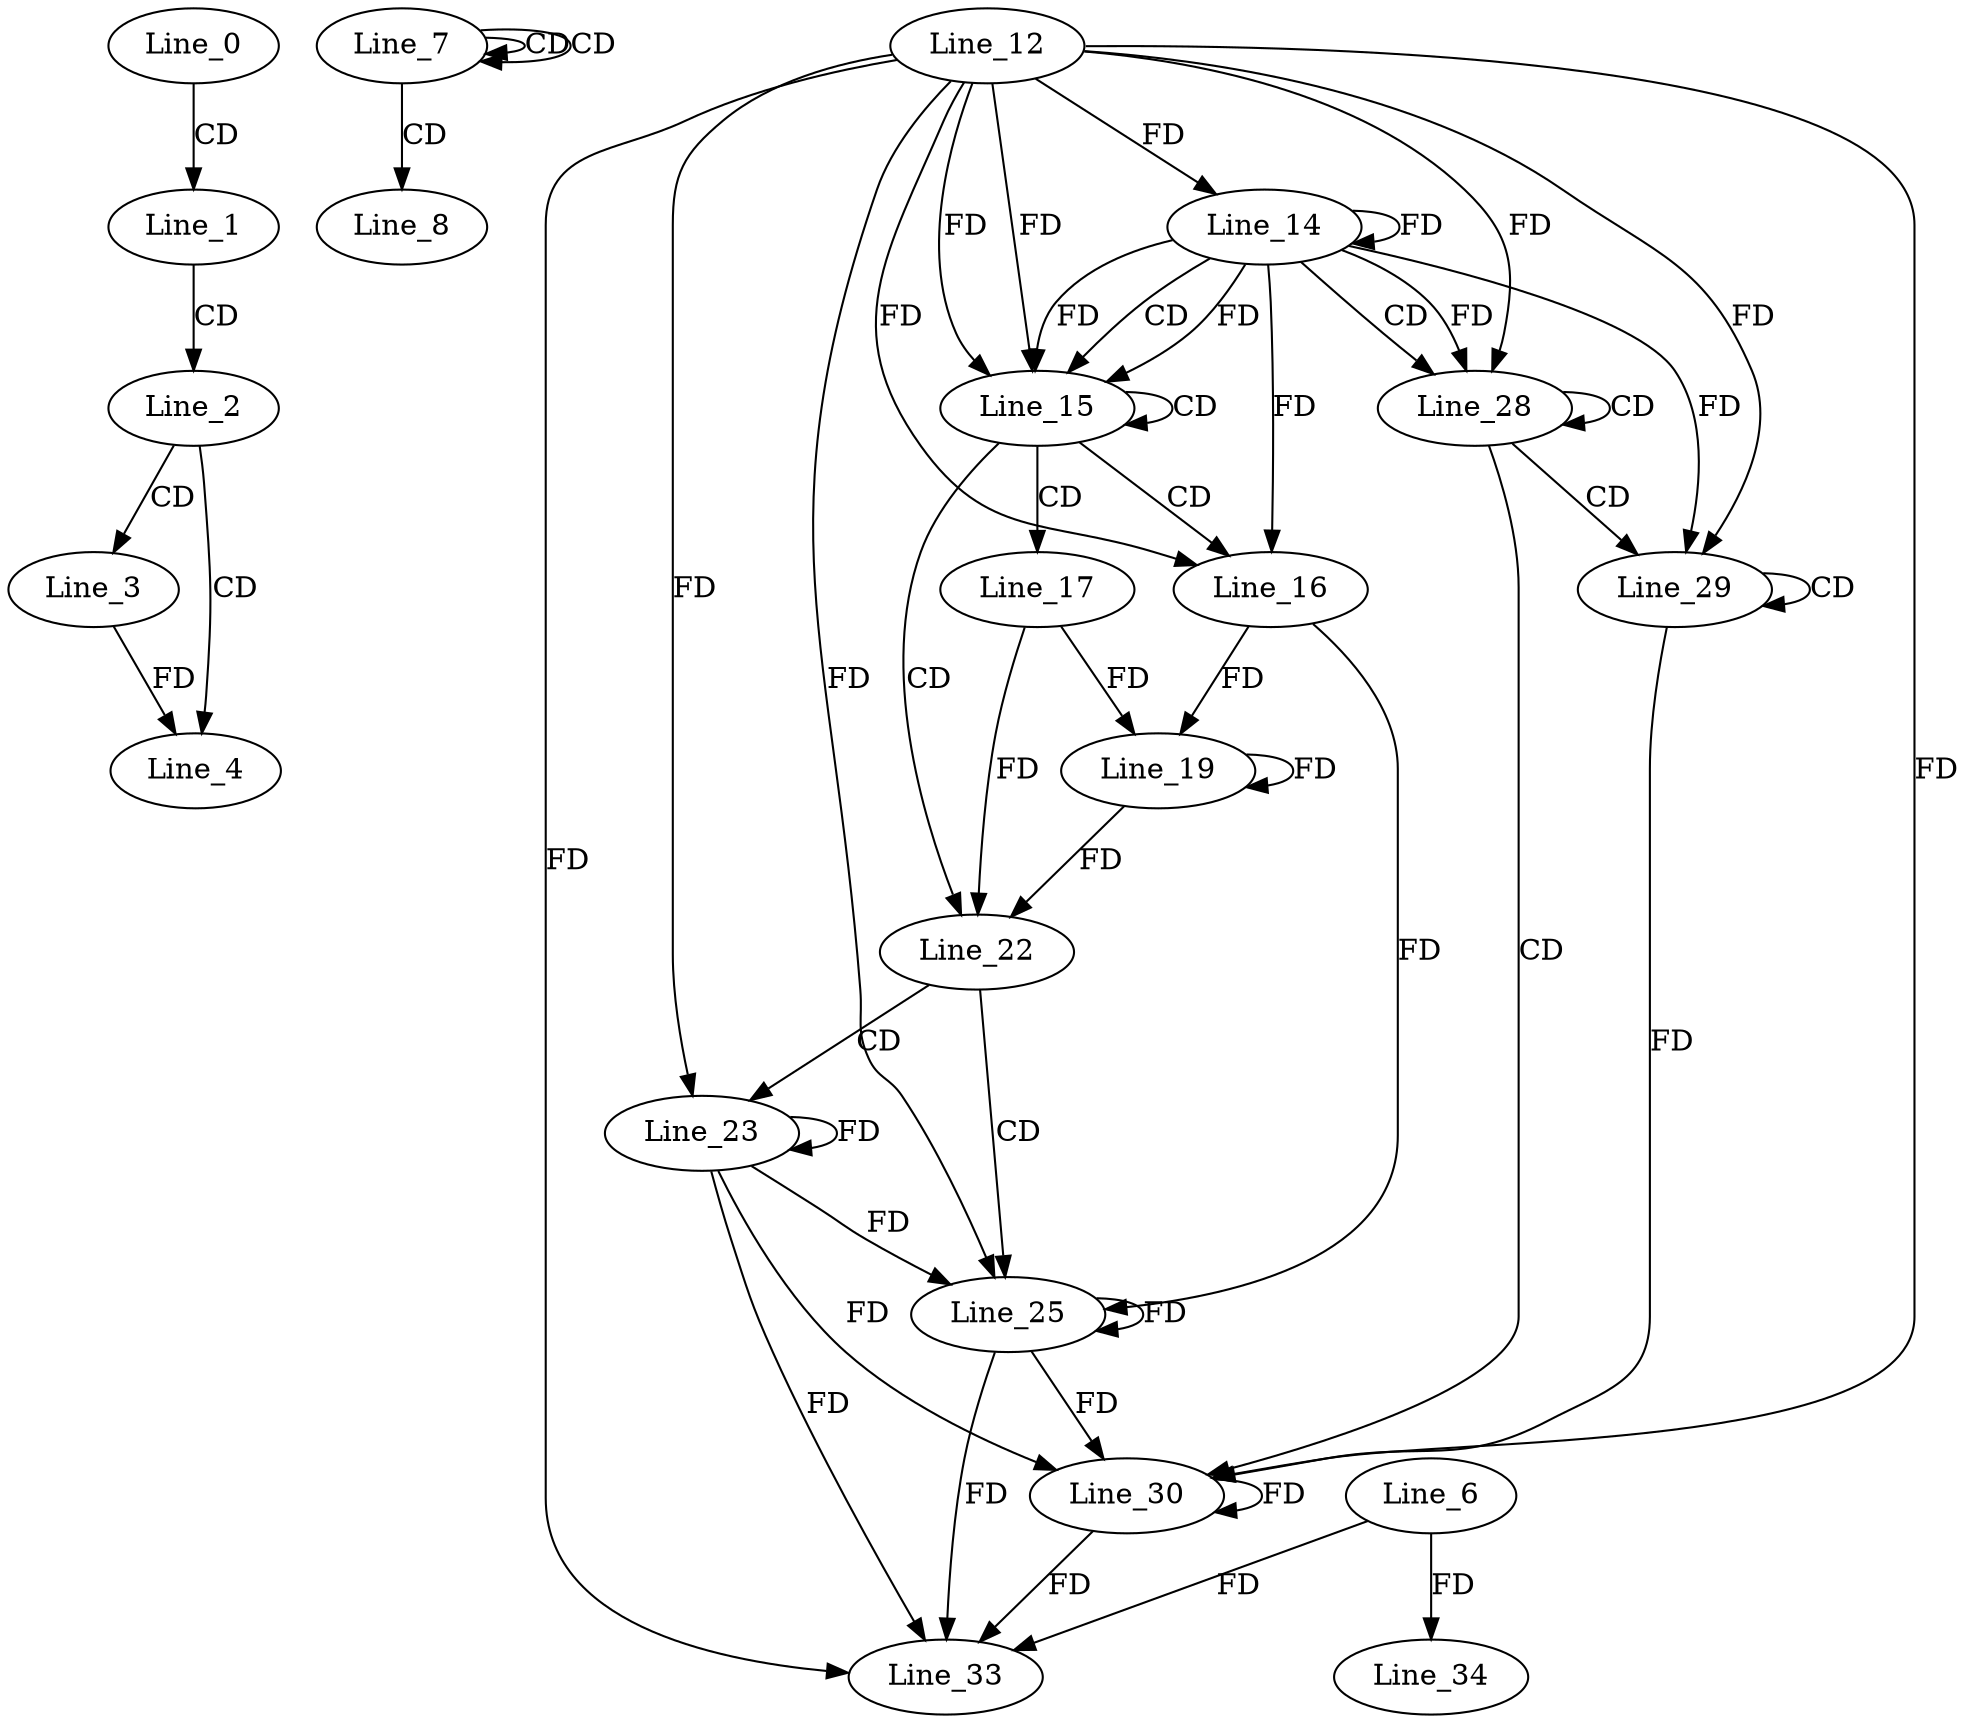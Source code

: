 digraph G {
  Line_0;
  Line_1;
  Line_2;
  Line_3;
  Line_4;
  Line_7;
  Line_7;
  Line_7;
  Line_8;
  Line_14;
  Line_12;
  Line_14;
  Line_14;
  Line_15;
  Line_15;
  Line_16;
  Line_16;
  Line_16;
  Line_16;
  Line_17;
  Line_19;
  Line_19;
  Line_22;
  Line_23;
  Line_25;
  Line_28;
  Line_28;
  Line_28;
  Line_28;
  Line_28;
  Line_29;
  Line_29;
  Line_30;
  Line_6;
  Line_33;
  Line_34;
  Line_0 -> Line_1 [ label="CD" ];
  Line_1 -> Line_2 [ label="CD" ];
  Line_2 -> Line_3 [ label="CD" ];
  Line_2 -> Line_4 [ label="CD" ];
  Line_3 -> Line_4 [ label="FD" ];
  Line_7 -> Line_7 [ label="CD" ];
  Line_7 -> Line_7 [ label="CD" ];
  Line_7 -> Line_8 [ label="CD" ];
  Line_14 -> Line_14 [ label="FD" ];
  Line_12 -> Line_14 [ label="FD" ];
  Line_14 -> Line_15 [ label="CD" ];
  Line_14 -> Line_15 [ label="FD" ];
  Line_12 -> Line_15 [ label="FD" ];
  Line_15 -> Line_15 [ label="CD" ];
  Line_14 -> Line_15 [ label="FD" ];
  Line_12 -> Line_15 [ label="FD" ];
  Line_15 -> Line_16 [ label="CD" ];
  Line_14 -> Line_16 [ label="FD" ];
  Line_12 -> Line_16 [ label="FD" ];
  Line_15 -> Line_17 [ label="CD" ];
  Line_17 -> Line_19 [ label="FD" ];
  Line_19 -> Line_19 [ label="FD" ];
  Line_16 -> Line_19 [ label="FD" ];
  Line_15 -> Line_22 [ label="CD" ];
  Line_17 -> Line_22 [ label="FD" ];
  Line_19 -> Line_22 [ label="FD" ];
  Line_22 -> Line_23 [ label="CD" ];
  Line_23 -> Line_23 [ label="FD" ];
  Line_12 -> Line_23 [ label="FD" ];
  Line_22 -> Line_25 [ label="CD" ];
  Line_23 -> Line_25 [ label="FD" ];
  Line_25 -> Line_25 [ label="FD" ];
  Line_12 -> Line_25 [ label="FD" ];
  Line_16 -> Line_25 [ label="FD" ];
  Line_14 -> Line_28 [ label="CD" ];
  Line_28 -> Line_28 [ label="CD" ];
  Line_14 -> Line_28 [ label="FD" ];
  Line_12 -> Line_28 [ label="FD" ];
  Line_28 -> Line_29 [ label="CD" ];
  Line_29 -> Line_29 [ label="CD" ];
  Line_14 -> Line_29 [ label="FD" ];
  Line_12 -> Line_29 [ label="FD" ];
  Line_28 -> Line_30 [ label="CD" ];
  Line_23 -> Line_30 [ label="FD" ];
  Line_25 -> Line_30 [ label="FD" ];
  Line_30 -> Line_30 [ label="FD" ];
  Line_12 -> Line_30 [ label="FD" ];
  Line_29 -> Line_30 [ label="FD" ];
  Line_6 -> Line_33 [ label="FD" ];
  Line_23 -> Line_33 [ label="FD" ];
  Line_25 -> Line_33 [ label="FD" ];
  Line_30 -> Line_33 [ label="FD" ];
  Line_12 -> Line_33 [ label="FD" ];
  Line_6 -> Line_34 [ label="FD" ];
}
